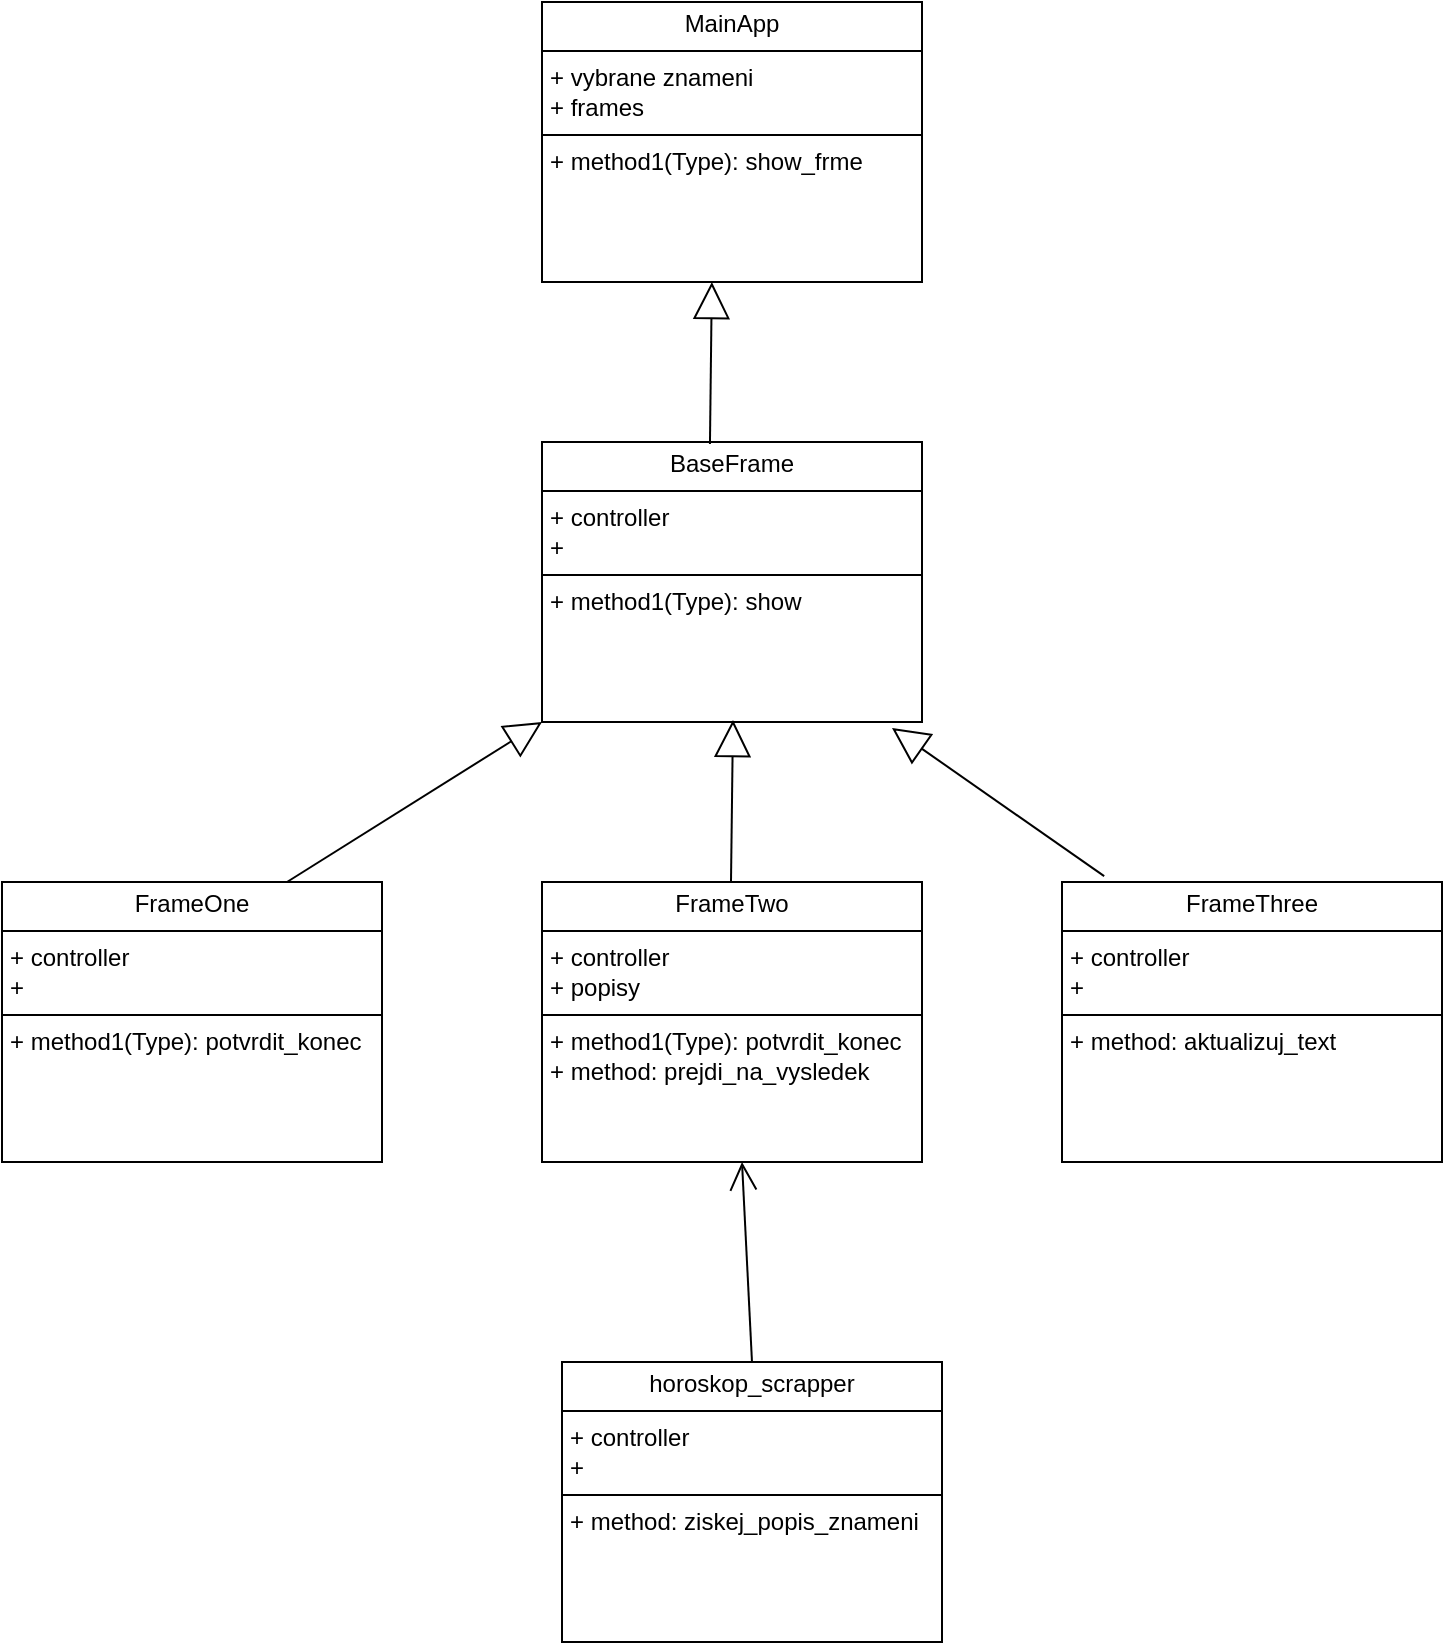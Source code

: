 <mxfile version="27.0.6">
  <diagram name="Stránka-1" id="yFNjFwnHGVZHmy7ZPMLa">
    <mxGraphModel dx="1418" dy="786" grid="1" gridSize="10" guides="1" tooltips="1" connect="1" arrows="1" fold="1" page="1" pageScale="1" pageWidth="827" pageHeight="1169" math="0" shadow="0">
      <root>
        <mxCell id="0" />
        <mxCell id="1" parent="0" />
        <mxCell id="mjRh3UYYaqotZZ3Q9qid-5" value="&lt;p style=&quot;margin:0px;margin-top:4px;text-align:center;&quot;&gt;MainApp&lt;/p&gt;&lt;hr size=&quot;1&quot; style=&quot;border-style:solid;&quot;&gt;&lt;p style=&quot;margin:0px;margin-left:4px;&quot;&gt;+ vybrane znameni&lt;br&gt;+ frames&lt;/p&gt;&lt;hr size=&quot;1&quot; style=&quot;border-style:solid;&quot;&gt;&lt;p style=&quot;margin:0px;margin-left:4px;&quot;&gt;+ method1(Type): show_frme&lt;br&gt;&lt;/p&gt;" style="verticalAlign=top;align=left;overflow=fill;html=1;whiteSpace=wrap;" vertex="1" parent="1">
          <mxGeometry x="350" y="40" width="190" height="140" as="geometry" />
        </mxCell>
        <mxCell id="mjRh3UYYaqotZZ3Q9qid-6" value="&lt;p style=&quot;margin:0px;margin-top:4px;text-align:center;&quot;&gt;BaseFrame&lt;/p&gt;&lt;hr size=&quot;1&quot; style=&quot;border-style:solid;&quot;&gt;&lt;p style=&quot;margin:0px;margin-left:4px;&quot;&gt;+ controller&lt;br&gt;+&amp;nbsp;&lt;/p&gt;&lt;hr size=&quot;1&quot; style=&quot;border-style:solid;&quot;&gt;&lt;p style=&quot;margin:0px;margin-left:4px;&quot;&gt;+ method1(Type): show&lt;br&gt;&lt;/p&gt;" style="verticalAlign=top;align=left;overflow=fill;html=1;whiteSpace=wrap;" vertex="1" parent="1">
          <mxGeometry x="350" y="260" width="190" height="140" as="geometry" />
        </mxCell>
        <mxCell id="mjRh3UYYaqotZZ3Q9qid-7" value="&lt;p style=&quot;margin:0px;margin-top:4px;text-align:center;&quot;&gt;FrameOne&lt;/p&gt;&lt;hr size=&quot;1&quot; style=&quot;border-style:solid;&quot;&gt;&lt;p style=&quot;margin:0px;margin-left:4px;&quot;&gt;+ controller&lt;br&gt;+&amp;nbsp;&lt;/p&gt;&lt;hr size=&quot;1&quot; style=&quot;border-style:solid;&quot;&gt;&lt;p style=&quot;margin:0px;margin-left:4px;&quot;&gt;+ method1(Type): potvrdit_konec&lt;br&gt;&lt;/p&gt;" style="verticalAlign=top;align=left;overflow=fill;html=1;whiteSpace=wrap;" vertex="1" parent="1">
          <mxGeometry x="80" y="480" width="190" height="140" as="geometry" />
        </mxCell>
        <mxCell id="mjRh3UYYaqotZZ3Q9qid-8" value="&lt;p style=&quot;margin:0px;margin-top:4px;text-align:center;&quot;&gt;FrameTwo&lt;/p&gt;&lt;hr size=&quot;1&quot; style=&quot;border-style:solid;&quot;&gt;&lt;p style=&quot;margin:0px;margin-left:4px;&quot;&gt;+ controller&lt;br&gt;+ popisy&lt;/p&gt;&lt;hr size=&quot;1&quot; style=&quot;border-style:solid;&quot;&gt;&lt;p style=&quot;margin:0px;margin-left:4px;&quot;&gt;+ method1(Type): potvrdit_konec&lt;br&gt;&lt;/p&gt;&lt;p style=&quot;margin:0px;margin-left:4px;&quot;&gt;+ method: prejdi_na_vysledek&lt;/p&gt;" style="verticalAlign=top;align=left;overflow=fill;html=1;whiteSpace=wrap;" vertex="1" parent="1">
          <mxGeometry x="350" y="480" width="190" height="140" as="geometry" />
        </mxCell>
        <mxCell id="mjRh3UYYaqotZZ3Q9qid-9" value="&lt;p style=&quot;margin:0px;margin-top:4px;text-align:center;&quot;&gt;FrameThree&lt;/p&gt;&lt;hr size=&quot;1&quot; style=&quot;border-style:solid;&quot;&gt;&lt;p style=&quot;margin:0px;margin-left:4px;&quot;&gt;+ controller&lt;br&gt;+&amp;nbsp;&lt;/p&gt;&lt;hr size=&quot;1&quot; style=&quot;border-style:solid;&quot;&gt;&lt;p style=&quot;margin:0px;margin-left:4px;&quot;&gt;+ method: aktualizuj_text&lt;br&gt;&lt;/p&gt;" style="verticalAlign=top;align=left;overflow=fill;html=1;whiteSpace=wrap;" vertex="1" parent="1">
          <mxGeometry x="610" y="480" width="190" height="140" as="geometry" />
        </mxCell>
        <mxCell id="mjRh3UYYaqotZZ3Q9qid-10" value="" style="endArrow=block;endSize=16;endFill=0;html=1;rounded=0;exitX=0.442;exitY=0.007;exitDx=0;exitDy=0;exitPerimeter=0;entryX=0.447;entryY=1;entryDx=0;entryDy=0;entryPerimeter=0;" edge="1" parent="1" source="mjRh3UYYaqotZZ3Q9qid-6" target="mjRh3UYYaqotZZ3Q9qid-5">
          <mxGeometry x="0.037" y="-86" width="160" relative="1" as="geometry">
            <mxPoint x="570" y="190" as="sourcePoint" />
            <mxPoint x="730" y="190" as="targetPoint" />
            <mxPoint as="offset" />
          </mxGeometry>
        </mxCell>
        <mxCell id="mjRh3UYYaqotZZ3Q9qid-11" value="" style="endArrow=block;endSize=16;endFill=0;html=1;rounded=0;entryX=0;entryY=1;entryDx=0;entryDy=0;exitX=0.75;exitY=0;exitDx=0;exitDy=0;" edge="1" parent="1" source="mjRh3UYYaqotZZ3Q9qid-7" target="mjRh3UYYaqotZZ3Q9qid-6">
          <mxGeometry x="-0.969" y="140" width="160" relative="1" as="geometry">
            <mxPoint x="120" y="420" as="sourcePoint" />
            <mxPoint x="280" y="420" as="targetPoint" />
            <mxPoint as="offset" />
          </mxGeometry>
        </mxCell>
        <mxCell id="mjRh3UYYaqotZZ3Q9qid-12" value="" style="endArrow=block;endSize=16;endFill=0;html=1;rounded=0;exitX=0.442;exitY=0.007;exitDx=0;exitDy=0;exitPerimeter=0;entryX=0.447;entryY=1;entryDx=0;entryDy=0;entryPerimeter=0;" edge="1" parent="1">
          <mxGeometry x="0.037" y="-86" width="160" relative="1" as="geometry">
            <mxPoint x="444.5" y="480" as="sourcePoint" />
            <mxPoint x="445.5" y="399" as="targetPoint" />
            <mxPoint as="offset" />
          </mxGeometry>
        </mxCell>
        <mxCell id="mjRh3UYYaqotZZ3Q9qid-13" value="" style="endArrow=block;endSize=16;endFill=0;html=1;rounded=0;entryX=0.921;entryY=1.021;entryDx=0;entryDy=0;exitX=0.111;exitY=-0.021;exitDx=0;exitDy=0;exitPerimeter=0;entryPerimeter=0;" edge="1" parent="1" source="mjRh3UYYaqotZZ3Q9qid-9" target="mjRh3UYYaqotZZ3Q9qid-6">
          <mxGeometry x="-0.969" y="140" width="160" relative="1" as="geometry">
            <mxPoint x="430" y="470" as="sourcePoint" />
            <mxPoint x="557" y="390" as="targetPoint" />
            <mxPoint as="offset" />
          </mxGeometry>
        </mxCell>
        <mxCell id="mjRh3UYYaqotZZ3Q9qid-14" value="&lt;p style=&quot;margin:0px;margin-top:4px;text-align:center;&quot;&gt;horoskop_scrapper&lt;/p&gt;&lt;hr size=&quot;1&quot; style=&quot;border-style:solid;&quot;&gt;&lt;p style=&quot;margin:0px;margin-left:4px;&quot;&gt;+ controller&lt;br&gt;+&amp;nbsp;&lt;/p&gt;&lt;hr size=&quot;1&quot; style=&quot;border-style:solid;&quot;&gt;&lt;p style=&quot;margin:0px;margin-left:4px;&quot;&gt;+ method: ziskej_popis_znameni&lt;br&gt;&lt;/p&gt;" style="verticalAlign=top;align=left;overflow=fill;html=1;whiteSpace=wrap;" vertex="1" parent="1">
          <mxGeometry x="360" y="720" width="190" height="140" as="geometry" />
        </mxCell>
        <mxCell id="mjRh3UYYaqotZZ3Q9qid-15" value="" style="endArrow=open;endFill=1;endSize=12;html=1;rounded=0;exitX=0.5;exitY=0;exitDx=0;exitDy=0;" edge="1" parent="1" source="mjRh3UYYaqotZZ3Q9qid-14">
          <mxGeometry width="160" relative="1" as="geometry">
            <mxPoint x="330" y="610" as="sourcePoint" />
            <mxPoint x="450" y="620" as="targetPoint" />
          </mxGeometry>
        </mxCell>
      </root>
    </mxGraphModel>
  </diagram>
</mxfile>
